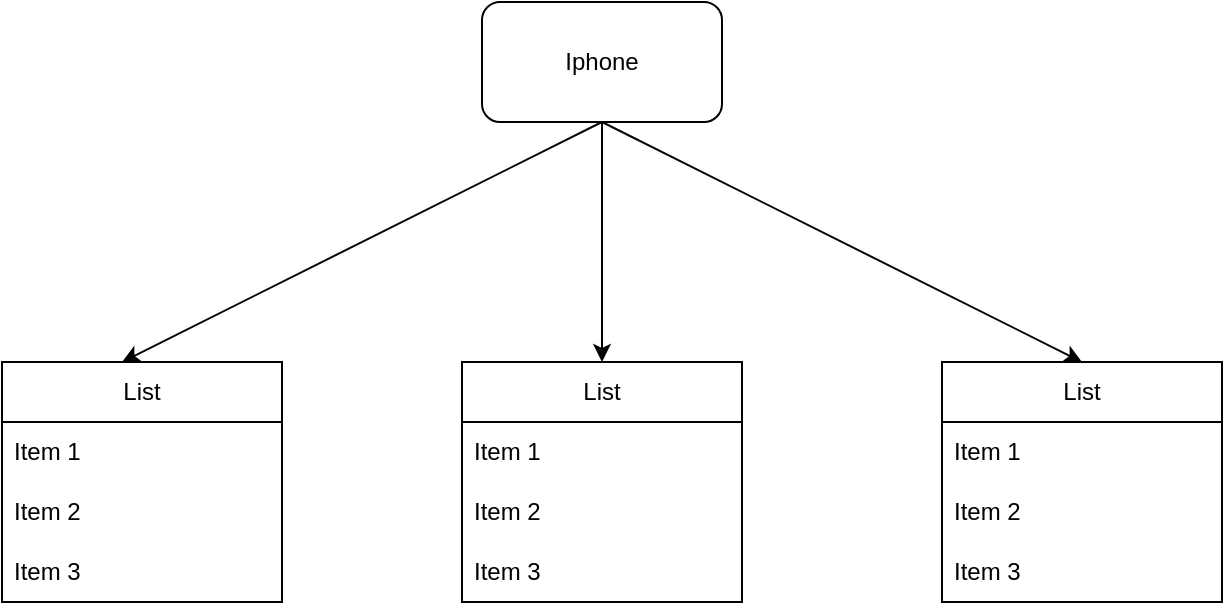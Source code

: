 <mxfile version="24.6.4" type="github">
  <diagram name="Página-1" id="ij6LhBA0T7mIsfwrw2Wj">
    <mxGraphModel dx="1114" dy="574" grid="1" gridSize="10" guides="1" tooltips="1" connect="1" arrows="1" fold="1" page="1" pageScale="1" pageWidth="827" pageHeight="1169" math="0" shadow="0">
      <root>
        <mxCell id="0" />
        <mxCell id="1" parent="0" />
        <mxCell id="fNZCfc2Ud4noCvpmZTsy-1" value="Iphone" style="rounded=1;whiteSpace=wrap;html=1;" vertex="1" parent="1">
          <mxGeometry x="340" y="70" width="120" height="60" as="geometry" />
        </mxCell>
        <mxCell id="fNZCfc2Ud4noCvpmZTsy-6" value="" style="endArrow=classic;html=1;rounded=0;entryX=0.5;entryY=0;entryDx=0;entryDy=0;exitX=0.5;exitY=1;exitDx=0;exitDy=0;" edge="1" parent="1" source="fNZCfc2Ud4noCvpmZTsy-1">
          <mxGeometry width="50" height="50" relative="1" as="geometry">
            <mxPoint x="390" y="140" as="sourcePoint" />
            <mxPoint x="160" y="250" as="targetPoint" />
          </mxGeometry>
        </mxCell>
        <mxCell id="fNZCfc2Ud4noCvpmZTsy-7" value="" style="endArrow=classic;html=1;rounded=0;entryX=0.5;entryY=0;entryDx=0;entryDy=0;exitX=0.5;exitY=1;exitDx=0;exitDy=0;" edge="1" parent="1" source="fNZCfc2Ud4noCvpmZTsy-1">
          <mxGeometry width="50" height="50" relative="1" as="geometry">
            <mxPoint x="410" y="140" as="sourcePoint" />
            <mxPoint x="640" y="250" as="targetPoint" />
          </mxGeometry>
        </mxCell>
        <mxCell id="fNZCfc2Ud4noCvpmZTsy-8" value="" style="endArrow=classic;html=1;rounded=0;entryX=0.5;entryY=0;entryDx=0;entryDy=0;" edge="1" parent="1">
          <mxGeometry width="50" height="50" relative="1" as="geometry">
            <mxPoint x="400" y="130" as="sourcePoint" />
            <mxPoint x="400" y="250" as="targetPoint" />
          </mxGeometry>
        </mxCell>
        <mxCell id="fNZCfc2Ud4noCvpmZTsy-9" value="List" style="swimlane;fontStyle=0;childLayout=stackLayout;horizontal=1;startSize=30;horizontalStack=0;resizeParent=1;resizeParentMax=0;resizeLast=0;collapsible=1;marginBottom=0;whiteSpace=wrap;html=1;" vertex="1" parent="1">
          <mxGeometry x="100" y="250" width="140" height="120" as="geometry" />
        </mxCell>
        <mxCell id="fNZCfc2Ud4noCvpmZTsy-10" value="Item 1" style="text;strokeColor=none;fillColor=none;align=left;verticalAlign=middle;spacingLeft=4;spacingRight=4;overflow=hidden;points=[[0,0.5],[1,0.5]];portConstraint=eastwest;rotatable=0;whiteSpace=wrap;html=1;" vertex="1" parent="fNZCfc2Ud4noCvpmZTsy-9">
          <mxGeometry y="30" width="140" height="30" as="geometry" />
        </mxCell>
        <mxCell id="fNZCfc2Ud4noCvpmZTsy-11" value="Item 2" style="text;strokeColor=none;fillColor=none;align=left;verticalAlign=middle;spacingLeft=4;spacingRight=4;overflow=hidden;points=[[0,0.5],[1,0.5]];portConstraint=eastwest;rotatable=0;whiteSpace=wrap;html=1;" vertex="1" parent="fNZCfc2Ud4noCvpmZTsy-9">
          <mxGeometry y="60" width="140" height="30" as="geometry" />
        </mxCell>
        <mxCell id="fNZCfc2Ud4noCvpmZTsy-12" value="Item 3" style="text;strokeColor=none;fillColor=none;align=left;verticalAlign=middle;spacingLeft=4;spacingRight=4;overflow=hidden;points=[[0,0.5],[1,0.5]];portConstraint=eastwest;rotatable=0;whiteSpace=wrap;html=1;" vertex="1" parent="fNZCfc2Ud4noCvpmZTsy-9">
          <mxGeometry y="90" width="140" height="30" as="geometry" />
        </mxCell>
        <mxCell id="fNZCfc2Ud4noCvpmZTsy-13" value="List" style="swimlane;fontStyle=0;childLayout=stackLayout;horizontal=1;startSize=30;horizontalStack=0;resizeParent=1;resizeParentMax=0;resizeLast=0;collapsible=1;marginBottom=0;whiteSpace=wrap;html=1;" vertex="1" parent="1">
          <mxGeometry x="570" y="250" width="140" height="120" as="geometry" />
        </mxCell>
        <mxCell id="fNZCfc2Ud4noCvpmZTsy-14" value="Item 1" style="text;strokeColor=none;fillColor=none;align=left;verticalAlign=middle;spacingLeft=4;spacingRight=4;overflow=hidden;points=[[0,0.5],[1,0.5]];portConstraint=eastwest;rotatable=0;whiteSpace=wrap;html=1;" vertex="1" parent="fNZCfc2Ud4noCvpmZTsy-13">
          <mxGeometry y="30" width="140" height="30" as="geometry" />
        </mxCell>
        <mxCell id="fNZCfc2Ud4noCvpmZTsy-15" value="Item 2" style="text;strokeColor=none;fillColor=none;align=left;verticalAlign=middle;spacingLeft=4;spacingRight=4;overflow=hidden;points=[[0,0.5],[1,0.5]];portConstraint=eastwest;rotatable=0;whiteSpace=wrap;html=1;" vertex="1" parent="fNZCfc2Ud4noCvpmZTsy-13">
          <mxGeometry y="60" width="140" height="30" as="geometry" />
        </mxCell>
        <mxCell id="fNZCfc2Ud4noCvpmZTsy-16" value="Item 3" style="text;strokeColor=none;fillColor=none;align=left;verticalAlign=middle;spacingLeft=4;spacingRight=4;overflow=hidden;points=[[0,0.5],[1,0.5]];portConstraint=eastwest;rotatable=0;whiteSpace=wrap;html=1;" vertex="1" parent="fNZCfc2Ud4noCvpmZTsy-13">
          <mxGeometry y="90" width="140" height="30" as="geometry" />
        </mxCell>
        <mxCell id="fNZCfc2Ud4noCvpmZTsy-17" value="List" style="swimlane;fontStyle=0;childLayout=stackLayout;horizontal=1;startSize=30;horizontalStack=0;resizeParent=1;resizeParentMax=0;resizeLast=0;collapsible=1;marginBottom=0;whiteSpace=wrap;html=1;" vertex="1" parent="1">
          <mxGeometry x="330" y="250" width="140" height="120" as="geometry" />
        </mxCell>
        <mxCell id="fNZCfc2Ud4noCvpmZTsy-18" value="Item 1" style="text;strokeColor=none;fillColor=none;align=left;verticalAlign=middle;spacingLeft=4;spacingRight=4;overflow=hidden;points=[[0,0.5],[1,0.5]];portConstraint=eastwest;rotatable=0;whiteSpace=wrap;html=1;" vertex="1" parent="fNZCfc2Ud4noCvpmZTsy-17">
          <mxGeometry y="30" width="140" height="30" as="geometry" />
        </mxCell>
        <mxCell id="fNZCfc2Ud4noCvpmZTsy-19" value="Item 2" style="text;strokeColor=none;fillColor=none;align=left;verticalAlign=middle;spacingLeft=4;spacingRight=4;overflow=hidden;points=[[0,0.5],[1,0.5]];portConstraint=eastwest;rotatable=0;whiteSpace=wrap;html=1;" vertex="1" parent="fNZCfc2Ud4noCvpmZTsy-17">
          <mxGeometry y="60" width="140" height="30" as="geometry" />
        </mxCell>
        <mxCell id="fNZCfc2Ud4noCvpmZTsy-20" value="Item 3" style="text;strokeColor=none;fillColor=none;align=left;verticalAlign=middle;spacingLeft=4;spacingRight=4;overflow=hidden;points=[[0,0.5],[1,0.5]];portConstraint=eastwest;rotatable=0;whiteSpace=wrap;html=1;" vertex="1" parent="fNZCfc2Ud4noCvpmZTsy-17">
          <mxGeometry y="90" width="140" height="30" as="geometry" />
        </mxCell>
      </root>
    </mxGraphModel>
  </diagram>
</mxfile>
